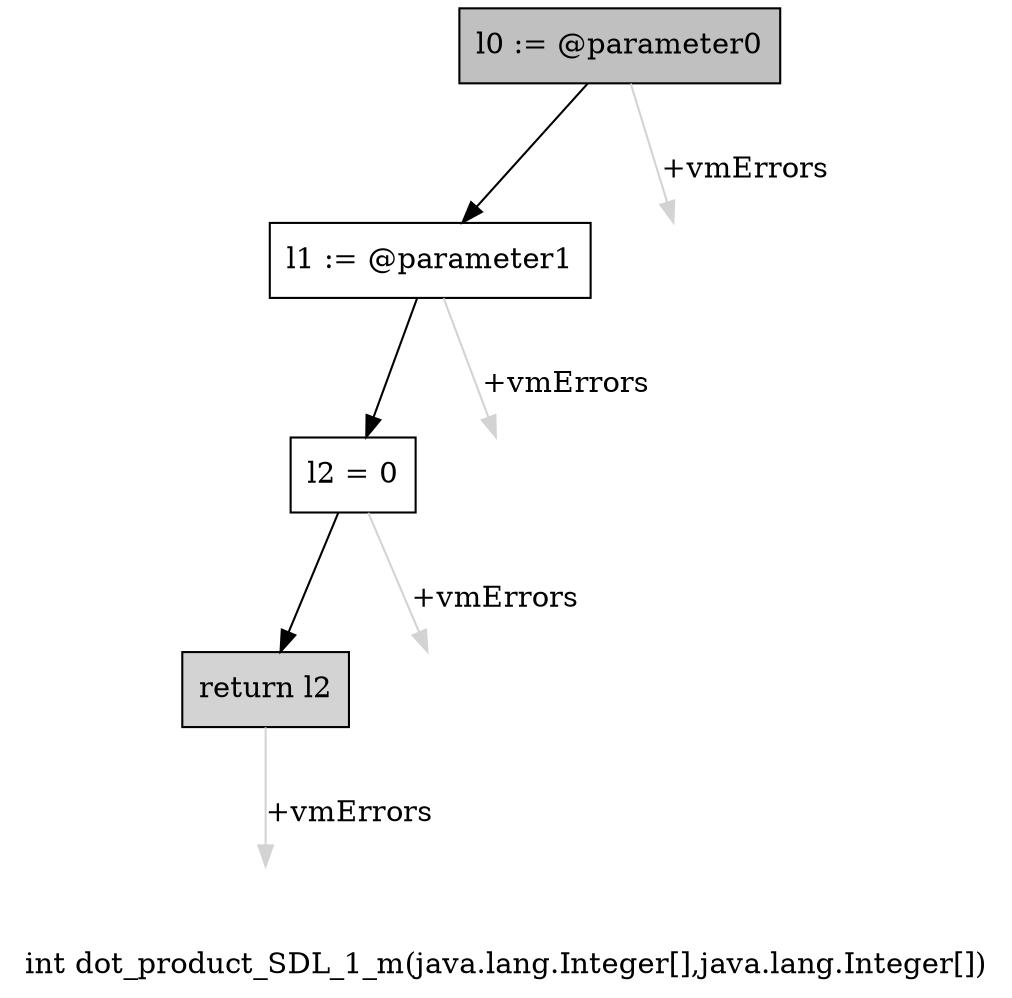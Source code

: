 digraph "int dot_product_SDL_1_m(java.lang.Integer[],java.lang.Integer[])" {
    label="int dot_product_SDL_1_m(java.lang.Integer[],java.lang.Integer[])";
    node [shape=box];
    "0" [style=filled,fillcolor=gray,label="l0 := @parameter0",];
    "1" [label="l1 := @parameter1",];
    "0"->"1" [color=black,];
    "4" [style=invis,label="Esc",];
    "0"->"4" [color=lightgray,label="\l+vmErrors",];
    "2" [label="l2 = 0",];
    "1"->"2" [color=black,];
    "5" [style=invis,label="Esc",];
    "1"->"5" [color=lightgray,label="\l+vmErrors",];
    "3" [style=filled,fillcolor=lightgray,label="return l2",];
    "2"->"3" [color=black,];
    "6" [style=invis,label="Esc",];
    "2"->"6" [color=lightgray,label="\l+vmErrors",];
    "7" [style=invis,label="Esc",];
    "3"->"7" [color=lightgray,label="\l+vmErrors",];
}
